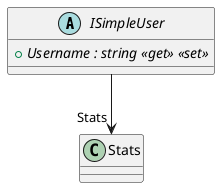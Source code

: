 @startuml
abstract class ISimpleUser {
    + {abstract} Username : string <<get>> <<set>>
}
ISimpleUser --> "Stats" Stats
@enduml
